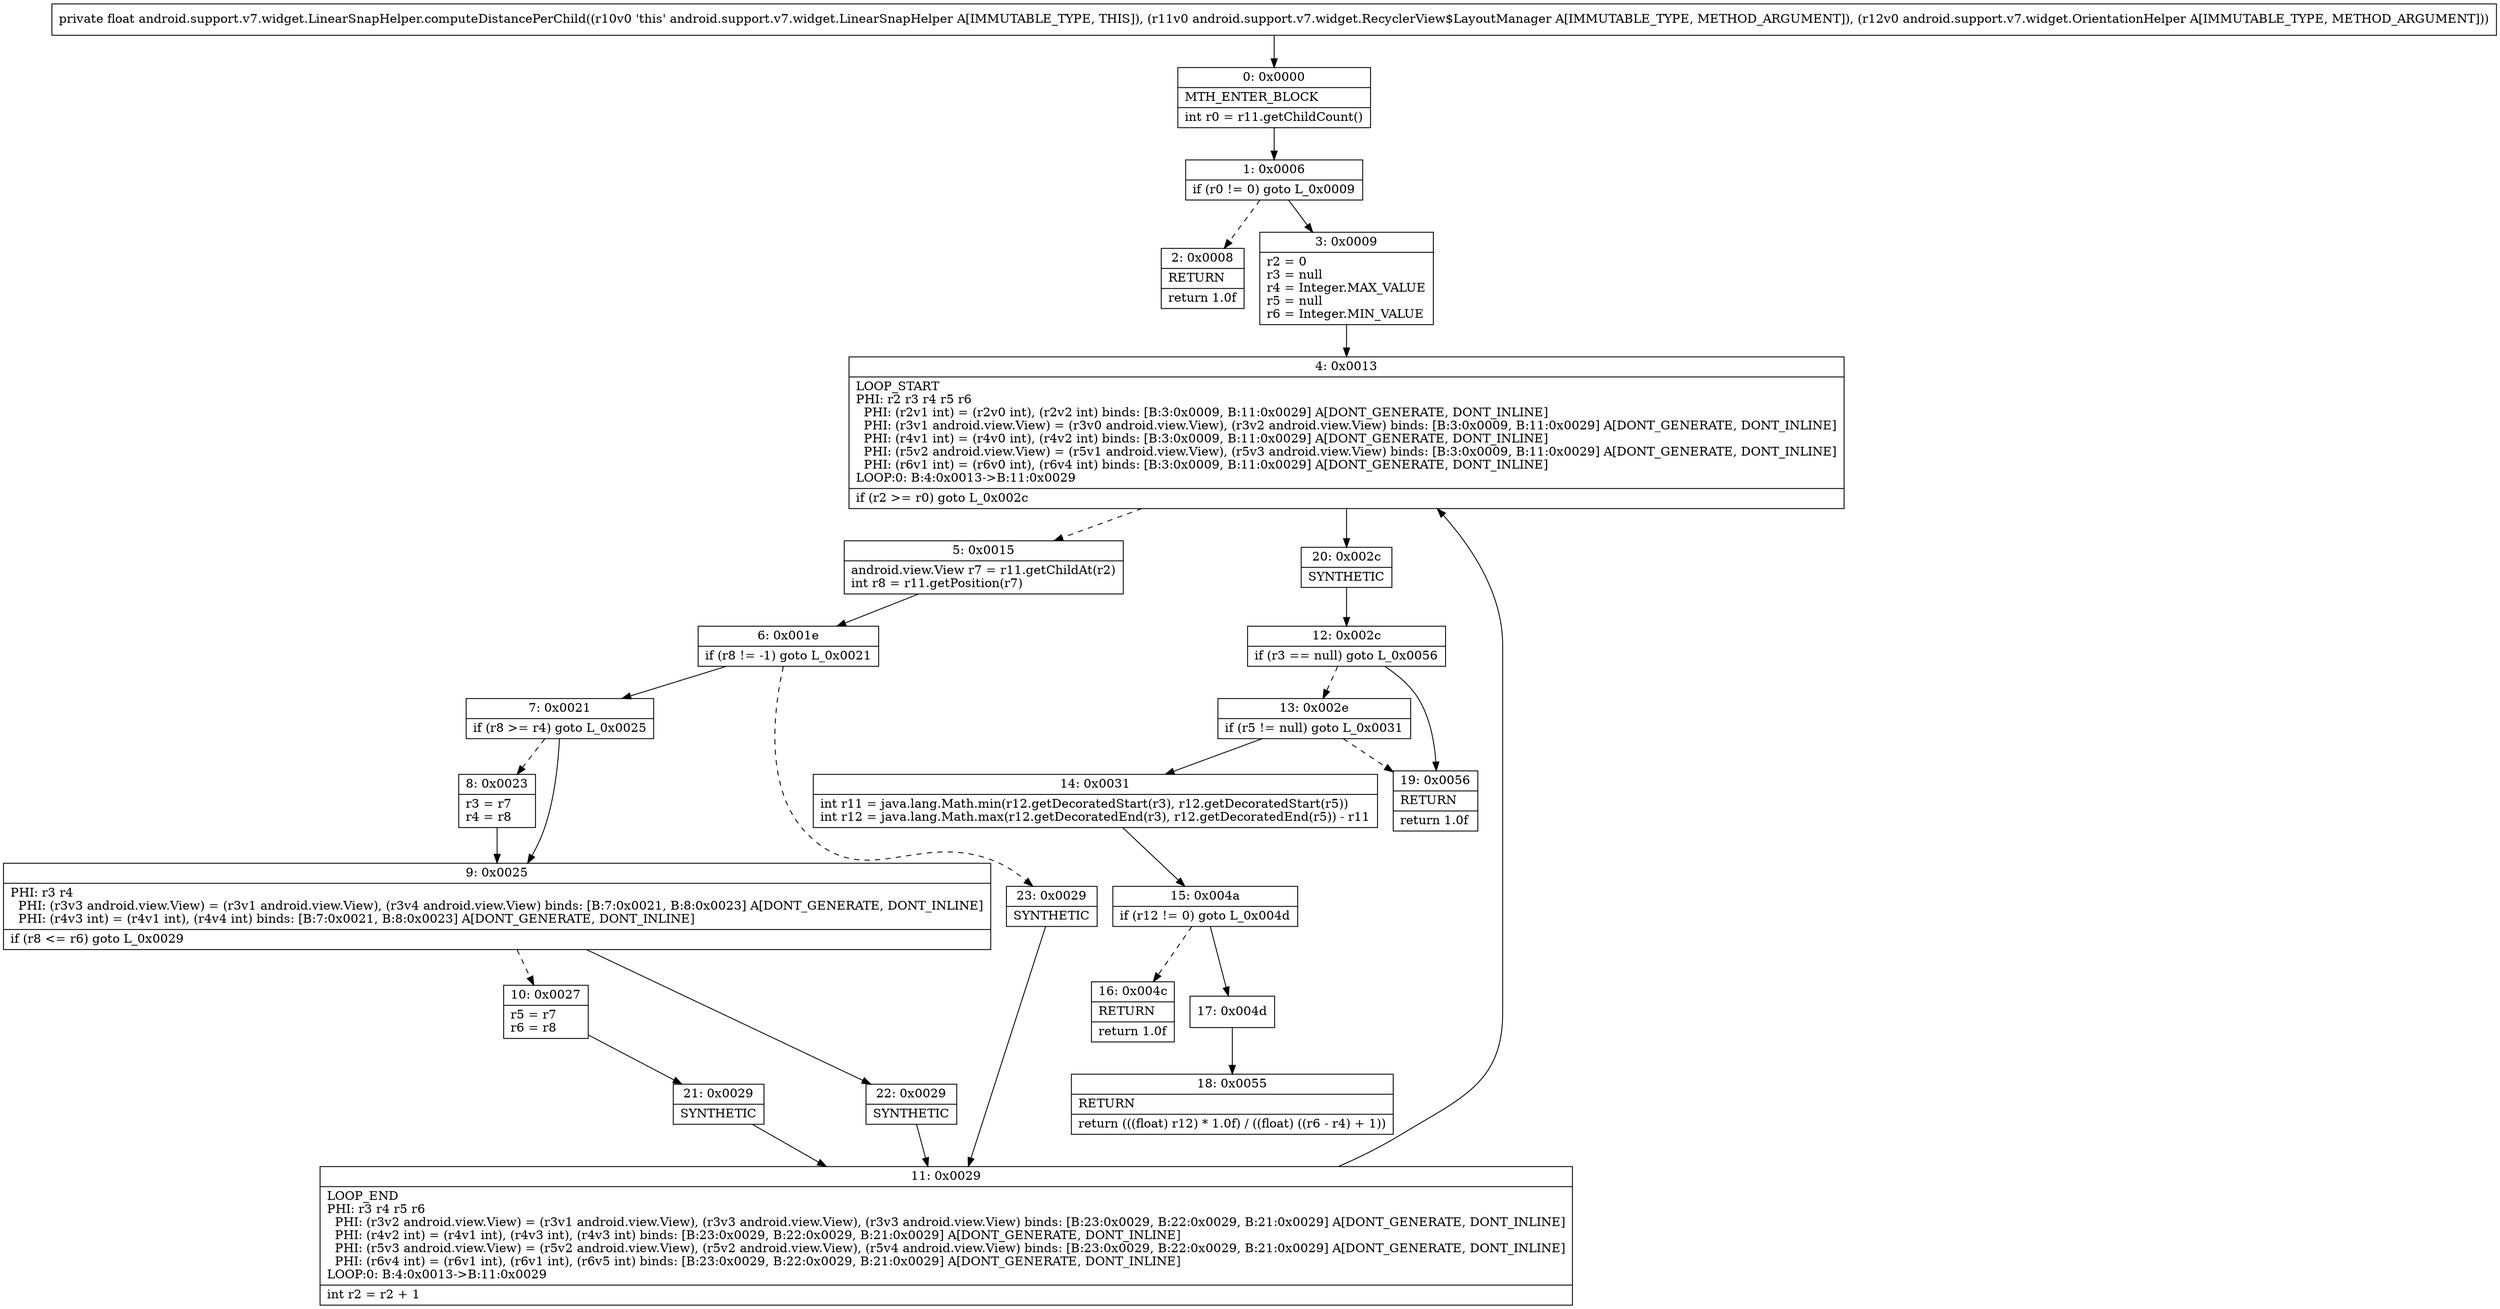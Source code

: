 digraph "CFG forandroid.support.v7.widget.LinearSnapHelper.computeDistancePerChild(Landroid\/support\/v7\/widget\/RecyclerView$LayoutManager;Landroid\/support\/v7\/widget\/OrientationHelper;)F" {
Node_0 [shape=record,label="{0\:\ 0x0000|MTH_ENTER_BLOCK\l|int r0 = r11.getChildCount()\l}"];
Node_1 [shape=record,label="{1\:\ 0x0006|if (r0 != 0) goto L_0x0009\l}"];
Node_2 [shape=record,label="{2\:\ 0x0008|RETURN\l|return 1.0f\l}"];
Node_3 [shape=record,label="{3\:\ 0x0009|r2 = 0\lr3 = null\lr4 = Integer.MAX_VALUE\lr5 = null\lr6 = Integer.MIN_VALUE\l}"];
Node_4 [shape=record,label="{4\:\ 0x0013|LOOP_START\lPHI: r2 r3 r4 r5 r6 \l  PHI: (r2v1 int) = (r2v0 int), (r2v2 int) binds: [B:3:0x0009, B:11:0x0029] A[DONT_GENERATE, DONT_INLINE]\l  PHI: (r3v1 android.view.View) = (r3v0 android.view.View), (r3v2 android.view.View) binds: [B:3:0x0009, B:11:0x0029] A[DONT_GENERATE, DONT_INLINE]\l  PHI: (r4v1 int) = (r4v0 int), (r4v2 int) binds: [B:3:0x0009, B:11:0x0029] A[DONT_GENERATE, DONT_INLINE]\l  PHI: (r5v2 android.view.View) = (r5v1 android.view.View), (r5v3 android.view.View) binds: [B:3:0x0009, B:11:0x0029] A[DONT_GENERATE, DONT_INLINE]\l  PHI: (r6v1 int) = (r6v0 int), (r6v4 int) binds: [B:3:0x0009, B:11:0x0029] A[DONT_GENERATE, DONT_INLINE]\lLOOP:0: B:4:0x0013\-\>B:11:0x0029\l|if (r2 \>= r0) goto L_0x002c\l}"];
Node_5 [shape=record,label="{5\:\ 0x0015|android.view.View r7 = r11.getChildAt(r2)\lint r8 = r11.getPosition(r7)\l}"];
Node_6 [shape=record,label="{6\:\ 0x001e|if (r8 != \-1) goto L_0x0021\l}"];
Node_7 [shape=record,label="{7\:\ 0x0021|if (r8 \>= r4) goto L_0x0025\l}"];
Node_8 [shape=record,label="{8\:\ 0x0023|r3 = r7\lr4 = r8\l}"];
Node_9 [shape=record,label="{9\:\ 0x0025|PHI: r3 r4 \l  PHI: (r3v3 android.view.View) = (r3v1 android.view.View), (r3v4 android.view.View) binds: [B:7:0x0021, B:8:0x0023] A[DONT_GENERATE, DONT_INLINE]\l  PHI: (r4v3 int) = (r4v1 int), (r4v4 int) binds: [B:7:0x0021, B:8:0x0023] A[DONT_GENERATE, DONT_INLINE]\l|if (r8 \<= r6) goto L_0x0029\l}"];
Node_10 [shape=record,label="{10\:\ 0x0027|r5 = r7\lr6 = r8\l}"];
Node_11 [shape=record,label="{11\:\ 0x0029|LOOP_END\lPHI: r3 r4 r5 r6 \l  PHI: (r3v2 android.view.View) = (r3v1 android.view.View), (r3v3 android.view.View), (r3v3 android.view.View) binds: [B:23:0x0029, B:22:0x0029, B:21:0x0029] A[DONT_GENERATE, DONT_INLINE]\l  PHI: (r4v2 int) = (r4v1 int), (r4v3 int), (r4v3 int) binds: [B:23:0x0029, B:22:0x0029, B:21:0x0029] A[DONT_GENERATE, DONT_INLINE]\l  PHI: (r5v3 android.view.View) = (r5v2 android.view.View), (r5v2 android.view.View), (r5v4 android.view.View) binds: [B:23:0x0029, B:22:0x0029, B:21:0x0029] A[DONT_GENERATE, DONT_INLINE]\l  PHI: (r6v4 int) = (r6v1 int), (r6v1 int), (r6v5 int) binds: [B:23:0x0029, B:22:0x0029, B:21:0x0029] A[DONT_GENERATE, DONT_INLINE]\lLOOP:0: B:4:0x0013\-\>B:11:0x0029\l|int r2 = r2 + 1\l}"];
Node_12 [shape=record,label="{12\:\ 0x002c|if (r3 == null) goto L_0x0056\l}"];
Node_13 [shape=record,label="{13\:\ 0x002e|if (r5 != null) goto L_0x0031\l}"];
Node_14 [shape=record,label="{14\:\ 0x0031|int r11 = java.lang.Math.min(r12.getDecoratedStart(r3), r12.getDecoratedStart(r5))\lint r12 = java.lang.Math.max(r12.getDecoratedEnd(r3), r12.getDecoratedEnd(r5)) \- r11\l}"];
Node_15 [shape=record,label="{15\:\ 0x004a|if (r12 != 0) goto L_0x004d\l}"];
Node_16 [shape=record,label="{16\:\ 0x004c|RETURN\l|return 1.0f\l}"];
Node_17 [shape=record,label="{17\:\ 0x004d}"];
Node_18 [shape=record,label="{18\:\ 0x0055|RETURN\l|return (((float) r12) * 1.0f) \/ ((float) ((r6 \- r4) + 1))\l}"];
Node_19 [shape=record,label="{19\:\ 0x0056|RETURN\l|return 1.0f\l}"];
Node_20 [shape=record,label="{20\:\ 0x002c|SYNTHETIC\l}"];
Node_21 [shape=record,label="{21\:\ 0x0029|SYNTHETIC\l}"];
Node_22 [shape=record,label="{22\:\ 0x0029|SYNTHETIC\l}"];
Node_23 [shape=record,label="{23\:\ 0x0029|SYNTHETIC\l}"];
MethodNode[shape=record,label="{private float android.support.v7.widget.LinearSnapHelper.computeDistancePerChild((r10v0 'this' android.support.v7.widget.LinearSnapHelper A[IMMUTABLE_TYPE, THIS]), (r11v0 android.support.v7.widget.RecyclerView$LayoutManager A[IMMUTABLE_TYPE, METHOD_ARGUMENT]), (r12v0 android.support.v7.widget.OrientationHelper A[IMMUTABLE_TYPE, METHOD_ARGUMENT])) }"];
MethodNode -> Node_0;
Node_0 -> Node_1;
Node_1 -> Node_2[style=dashed];
Node_1 -> Node_3;
Node_3 -> Node_4;
Node_4 -> Node_5[style=dashed];
Node_4 -> Node_20;
Node_5 -> Node_6;
Node_6 -> Node_7;
Node_6 -> Node_23[style=dashed];
Node_7 -> Node_8[style=dashed];
Node_7 -> Node_9;
Node_8 -> Node_9;
Node_9 -> Node_10[style=dashed];
Node_9 -> Node_22;
Node_10 -> Node_21;
Node_11 -> Node_4;
Node_12 -> Node_13[style=dashed];
Node_12 -> Node_19;
Node_13 -> Node_14;
Node_13 -> Node_19[style=dashed];
Node_14 -> Node_15;
Node_15 -> Node_16[style=dashed];
Node_15 -> Node_17;
Node_17 -> Node_18;
Node_20 -> Node_12;
Node_21 -> Node_11;
Node_22 -> Node_11;
Node_23 -> Node_11;
}


